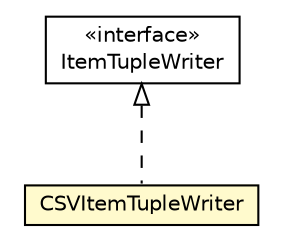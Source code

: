#!/usr/local/bin/dot
#
# Class diagram 
# Generated by UMLGraph version 5.2 (http://www.umlgraph.org/)
#

digraph G {
	edge [fontname="Helvetica",fontsize=10,labelfontname="Helvetica",labelfontsize=10];
	node [fontname="Helvetica",fontsize=10,shape=plaintext];
	nodesep=0.25;
	ranksep=0.5;
	// com.isnotworking.recfwk.io.CSVItemTupleWriter
	c269 [label=<<table title="com.isnotworking.recfwk.io.CSVItemTupleWriter" border="0" cellborder="1" cellspacing="0" cellpadding="2" port="p" bgcolor="lemonChiffon" href="./CSVItemTupleWriter.html">
		<tr><td><table border="0" cellspacing="0" cellpadding="1">
<tr><td align="center" balign="center"> CSVItemTupleWriter </td></tr>
		</table></td></tr>
		</table>>, fontname="Helvetica", fontcolor="black", fontsize=10.0];
	// com.isnotworking.recfwk.model.ItemTupleWriter
	c274 [label=<<table title="com.isnotworking.recfwk.model.ItemTupleWriter" border="0" cellborder="1" cellspacing="0" cellpadding="2" port="p" href="../model/ItemTupleWriter.html">
		<tr><td><table border="0" cellspacing="0" cellpadding="1">
<tr><td align="center" balign="center"> &#171;interface&#187; </td></tr>
<tr><td align="center" balign="center"> ItemTupleWriter </td></tr>
		</table></td></tr>
		</table>>, fontname="Helvetica", fontcolor="black", fontsize=10.0];
	//com.isnotworking.recfwk.io.CSVItemTupleWriter implements com.isnotworking.recfwk.model.ItemTupleWriter
	c274:p -> c269:p [dir=back,arrowtail=empty,style=dashed];
}

